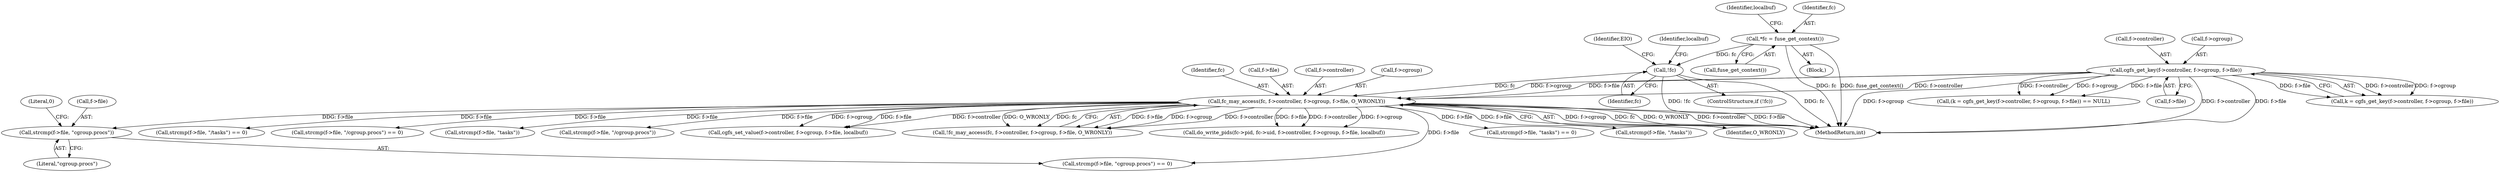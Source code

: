 digraph "0_lxcfs_8ee2a503e102b1a43ec4d83113dc275ab20a869a@pointer" {
"1000233" [label="(Call,strcmp(f->file, \"cgroup.procs\"))"];
"1000189" [label="(Call,fc_may_access(fc, f->controller, f->cgroup, f->file, O_WRONLY))"];
"1000146" [label="(Call,!fc)"];
"1000108" [label="(Call,*fc = fuse_get_context())"];
"1000170" [label="(Call,cgfs_get_key(f->controller, f->cgroup, f->file))"];
"1000209" [label="(Call,strcmp(f->file, \"tasks\") == 0)"];
"1000174" [label="(Call,f->cgroup)"];
"1000113" [label="(Identifier,localbuf)"];
"1000194" [label="(Call,f->cgroup)"];
"1000106" [label="(Block,)"];
"1000190" [label="(Identifier,fc)"];
"1000218" [label="(Call,strcmp(f->file, \"/tasks\"))"];
"1000146" [label="(Call,!fc)"];
"1000200" [label="(Identifier,O_WRONLY)"];
"1000108" [label="(Call,*fc = fuse_get_context())"];
"1000234" [label="(Call,f->file)"];
"1000150" [label="(Identifier,EIO)"];
"1000197" [label="(Call,f->file)"];
"1000147" [label="(Identifier,fc)"];
"1000177" [label="(Call,f->file)"];
"1000238" [label="(Literal,0)"];
"1000226" [label="(Call,strcmp(f->file, \"/cgroup.procs\"))"];
"1000261" [label="(Call,cgfs_set_value(f->controller, f->cgroup, f->file, localbuf))"];
"1000188" [label="(Call,!fc_may_access(fc, f->controller, f->cgroup, f->file, O_WRONLY))"];
"1000171" [label="(Call,f->controller)"];
"1000191" [label="(Call,f->controller)"];
"1000241" [label="(Call,do_write_pids(fc->pid, fc->uid, f->controller, f->cgroup, f->file, localbuf))"];
"1000110" [label="(Call,fuse_get_context())"];
"1000233" [label="(Call,strcmp(f->file, \"cgroup.procs\"))"];
"1000237" [label="(Literal,\"cgroup.procs\")"];
"1000168" [label="(Call,k = cgfs_get_key(f->controller, f->cgroup, f->file))"];
"1000284" [label="(MethodReturn,int)"];
"1000189" [label="(Call,fc_may_access(fc, f->controller, f->cgroup, f->file, O_WRONLY))"];
"1000152" [label="(Identifier,localbuf)"];
"1000170" [label="(Call,cgfs_get_key(f->controller, f->cgroup, f->file))"];
"1000217" [label="(Call,strcmp(f->file, \"/tasks\") == 0)"];
"1000232" [label="(Call,strcmp(f->file, \"cgroup.procs\") == 0)"];
"1000145" [label="(ControlStructure,if (!fc))"];
"1000109" [label="(Identifier,fc)"];
"1000225" [label="(Call,strcmp(f->file, \"/cgroup.procs\") == 0)"];
"1000167" [label="(Call,(k = cgfs_get_key(f->controller, f->cgroup, f->file)) == NULL)"];
"1000210" [label="(Call,strcmp(f->file, \"tasks\"))"];
"1000233" -> "1000232"  [label="AST: "];
"1000233" -> "1000237"  [label="CFG: "];
"1000234" -> "1000233"  [label="AST: "];
"1000237" -> "1000233"  [label="AST: "];
"1000238" -> "1000233"  [label="CFG: "];
"1000189" -> "1000233"  [label="DDG: f->file"];
"1000189" -> "1000188"  [label="AST: "];
"1000189" -> "1000200"  [label="CFG: "];
"1000190" -> "1000189"  [label="AST: "];
"1000191" -> "1000189"  [label="AST: "];
"1000194" -> "1000189"  [label="AST: "];
"1000197" -> "1000189"  [label="AST: "];
"1000200" -> "1000189"  [label="AST: "];
"1000188" -> "1000189"  [label="CFG: "];
"1000189" -> "1000284"  [label="DDG: f->cgroup"];
"1000189" -> "1000284"  [label="DDG: fc"];
"1000189" -> "1000284"  [label="DDG: O_WRONLY"];
"1000189" -> "1000284"  [label="DDG: f->controller"];
"1000189" -> "1000284"  [label="DDG: f->file"];
"1000189" -> "1000188"  [label="DDG: f->file"];
"1000189" -> "1000188"  [label="DDG: f->cgroup"];
"1000189" -> "1000188"  [label="DDG: f->controller"];
"1000189" -> "1000188"  [label="DDG: O_WRONLY"];
"1000189" -> "1000188"  [label="DDG: fc"];
"1000146" -> "1000189"  [label="DDG: fc"];
"1000170" -> "1000189"  [label="DDG: f->controller"];
"1000170" -> "1000189"  [label="DDG: f->cgroup"];
"1000170" -> "1000189"  [label="DDG: f->file"];
"1000189" -> "1000209"  [label="DDG: f->file"];
"1000189" -> "1000210"  [label="DDG: f->file"];
"1000189" -> "1000217"  [label="DDG: f->file"];
"1000189" -> "1000218"  [label="DDG: f->file"];
"1000189" -> "1000225"  [label="DDG: f->file"];
"1000189" -> "1000226"  [label="DDG: f->file"];
"1000189" -> "1000232"  [label="DDG: f->file"];
"1000189" -> "1000241"  [label="DDG: f->controller"];
"1000189" -> "1000241"  [label="DDG: f->cgroup"];
"1000189" -> "1000241"  [label="DDG: f->file"];
"1000189" -> "1000261"  [label="DDG: f->controller"];
"1000189" -> "1000261"  [label="DDG: f->cgroup"];
"1000189" -> "1000261"  [label="DDG: f->file"];
"1000146" -> "1000145"  [label="AST: "];
"1000146" -> "1000147"  [label="CFG: "];
"1000147" -> "1000146"  [label="AST: "];
"1000150" -> "1000146"  [label="CFG: "];
"1000152" -> "1000146"  [label="CFG: "];
"1000146" -> "1000284"  [label="DDG: !fc"];
"1000146" -> "1000284"  [label="DDG: fc"];
"1000108" -> "1000146"  [label="DDG: fc"];
"1000108" -> "1000106"  [label="AST: "];
"1000108" -> "1000110"  [label="CFG: "];
"1000109" -> "1000108"  [label="AST: "];
"1000110" -> "1000108"  [label="AST: "];
"1000113" -> "1000108"  [label="CFG: "];
"1000108" -> "1000284"  [label="DDG: fuse_get_context()"];
"1000108" -> "1000284"  [label="DDG: fc"];
"1000170" -> "1000168"  [label="AST: "];
"1000170" -> "1000177"  [label="CFG: "];
"1000171" -> "1000170"  [label="AST: "];
"1000174" -> "1000170"  [label="AST: "];
"1000177" -> "1000170"  [label="AST: "];
"1000168" -> "1000170"  [label="CFG: "];
"1000170" -> "1000284"  [label="DDG: f->controller"];
"1000170" -> "1000284"  [label="DDG: f->file"];
"1000170" -> "1000284"  [label="DDG: f->cgroup"];
"1000170" -> "1000167"  [label="DDG: f->controller"];
"1000170" -> "1000167"  [label="DDG: f->cgroup"];
"1000170" -> "1000167"  [label="DDG: f->file"];
"1000170" -> "1000168"  [label="DDG: f->controller"];
"1000170" -> "1000168"  [label="DDG: f->cgroup"];
"1000170" -> "1000168"  [label="DDG: f->file"];
}
